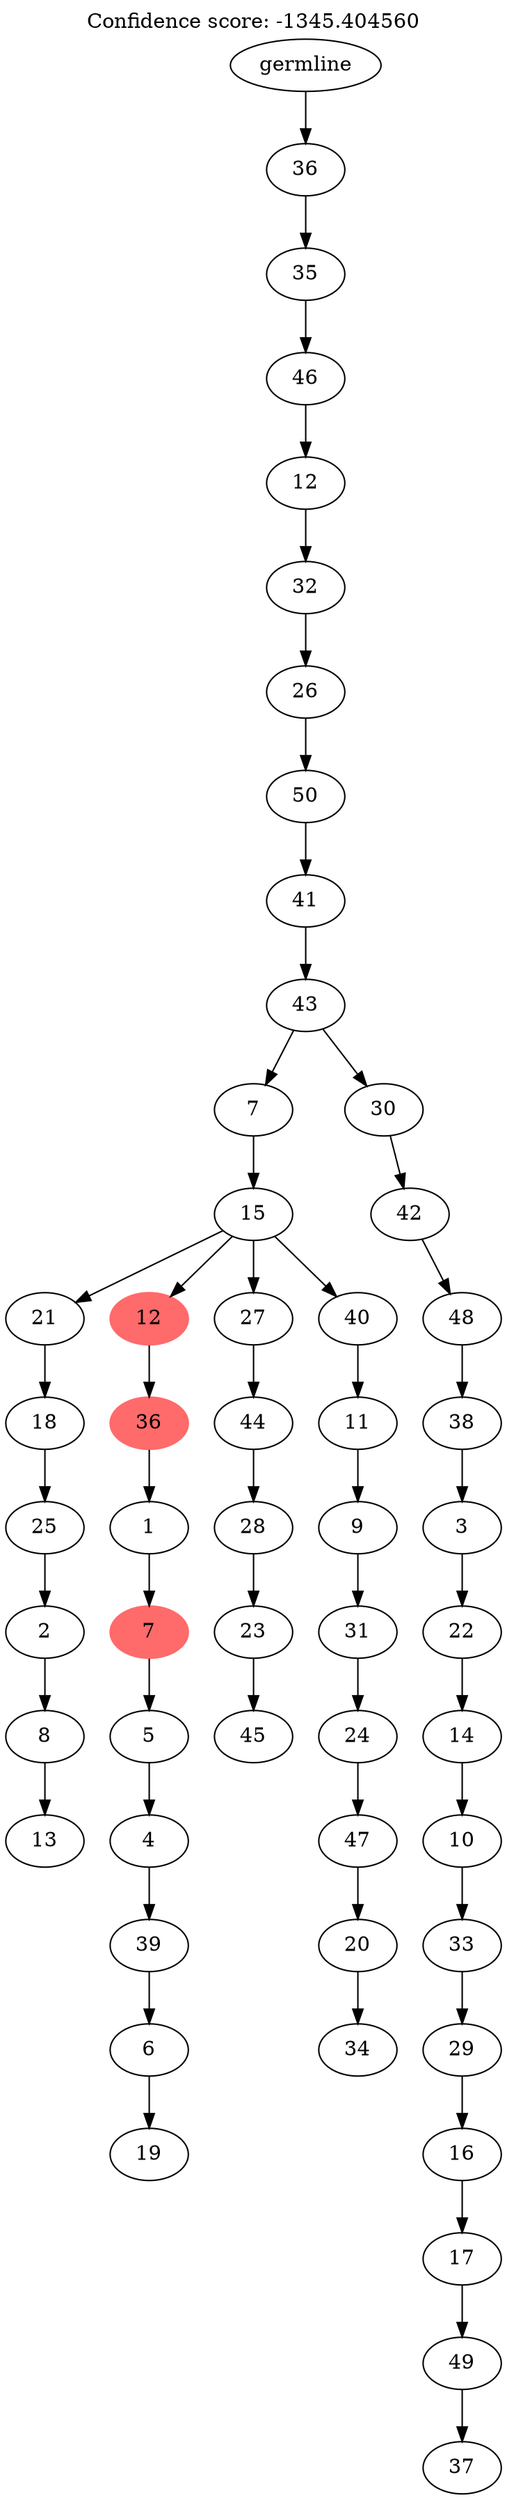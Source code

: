 digraph g {
	"52" -> "53";
	"53" [label="13"];
	"51" -> "52";
	"52" [label="8"];
	"50" -> "51";
	"51" [label="2"];
	"49" -> "50";
	"50" [label="25"];
	"48" -> "49";
	"49" [label="18"];
	"46" -> "47";
	"47" [label="19"];
	"45" -> "46";
	"46" [label="6"];
	"44" -> "45";
	"45" [label="39"];
	"43" -> "44";
	"44" [label="4"];
	"42" -> "43";
	"43" [label="5"];
	"41" -> "42";
	"42" [color=indianred1, style=filled, label="7"];
	"40" -> "41";
	"41" [label="1"];
	"39" -> "40";
	"40" [color=indianred1, style=filled, label="36"];
	"37" -> "38";
	"38" [label="45"];
	"36" -> "37";
	"37" [label="23"];
	"35" -> "36";
	"36" [label="28"];
	"34" -> "35";
	"35" [label="44"];
	"32" -> "33";
	"33" [label="34"];
	"31" -> "32";
	"32" [label="20"];
	"30" -> "31";
	"31" [label="47"];
	"29" -> "30";
	"30" [label="24"];
	"28" -> "29";
	"29" [label="31"];
	"27" -> "28";
	"28" [label="9"];
	"26" -> "27";
	"27" [label="11"];
	"25" -> "26";
	"26" [label="40"];
	"25" -> "34";
	"34" [label="27"];
	"25" -> "39";
	"39" [color=indianred1, style=filled, label="12"];
	"25" -> "48";
	"48" [label="21"];
	"24" -> "25";
	"25" [label="15"];
	"22" -> "23";
	"23" [label="37"];
	"21" -> "22";
	"22" [label="49"];
	"20" -> "21";
	"21" [label="17"];
	"19" -> "20";
	"20" [label="16"];
	"18" -> "19";
	"19" [label="29"];
	"17" -> "18";
	"18" [label="33"];
	"16" -> "17";
	"17" [label="10"];
	"15" -> "16";
	"16" [label="14"];
	"14" -> "15";
	"15" [label="22"];
	"13" -> "14";
	"14" [label="3"];
	"12" -> "13";
	"13" [label="38"];
	"11" -> "12";
	"12" [label="48"];
	"10" -> "11";
	"11" [label="42"];
	"9" -> "10";
	"10" [label="30"];
	"9" -> "24";
	"24" [label="7"];
	"8" -> "9";
	"9" [label="43"];
	"7" -> "8";
	"8" [label="41"];
	"6" -> "7";
	"7" [label="50"];
	"5" -> "6";
	"6" [label="26"];
	"4" -> "5";
	"5" [label="32"];
	"3" -> "4";
	"4" [label="12"];
	"2" -> "3";
	"3" [label="46"];
	"1" -> "2";
	"2" [label="35"];
	"0" -> "1";
	"1" [label="36"];
	"0" [label="germline"];
	labelloc="t";
	label="Confidence score: -1345.404560";
}
